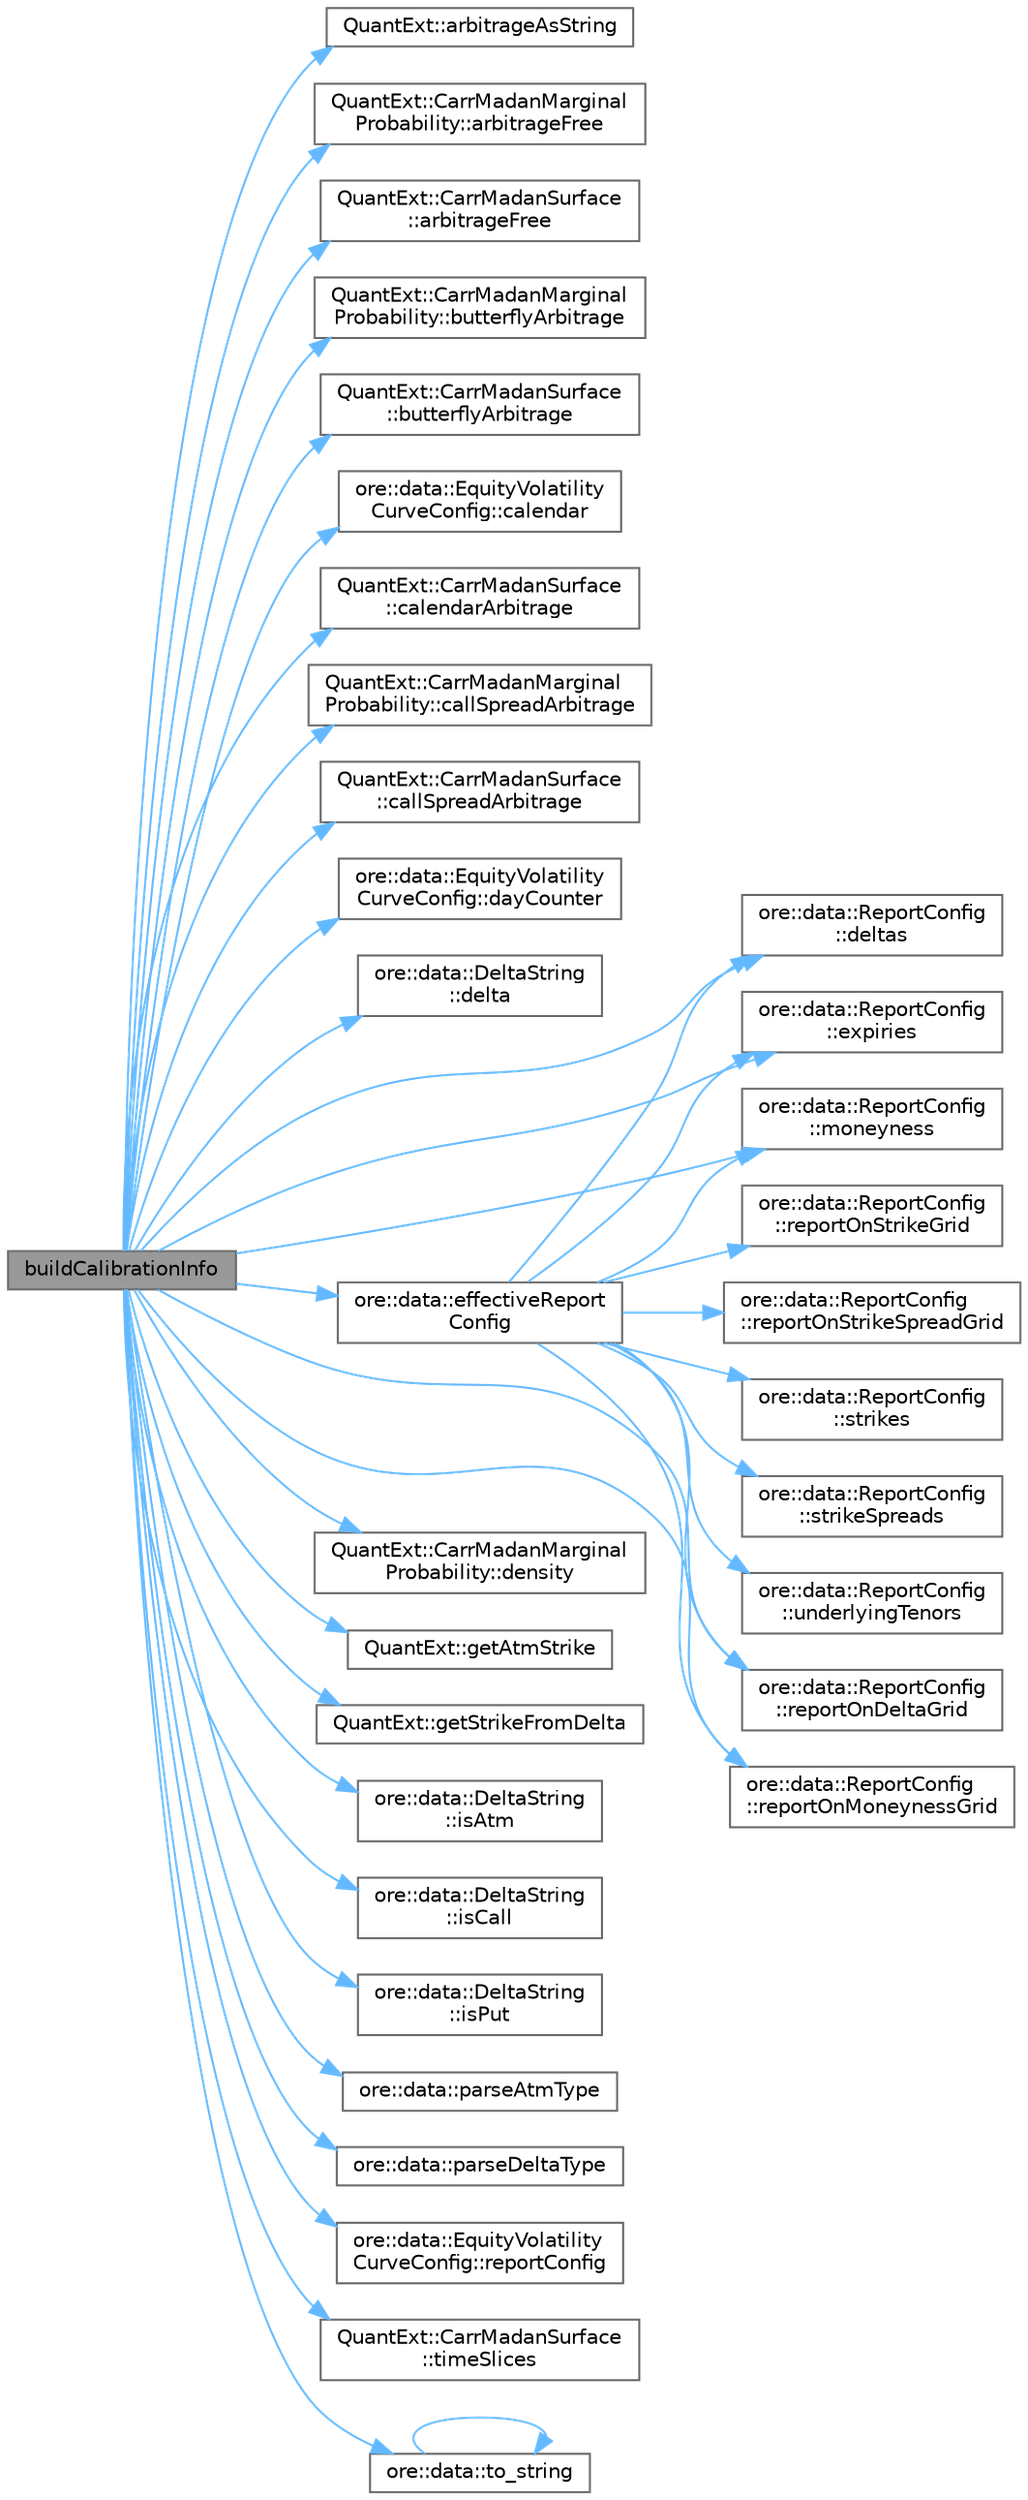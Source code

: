 digraph "buildCalibrationInfo"
{
 // INTERACTIVE_SVG=YES
 // LATEX_PDF_SIZE
  bgcolor="transparent";
  edge [fontname=Helvetica,fontsize=10,labelfontname=Helvetica,labelfontsize=10];
  node [fontname=Helvetica,fontsize=10,shape=box,height=0.2,width=0.4];
  rankdir="LR";
  Node1 [label="buildCalibrationInfo",height=0.2,width=0.4,color="gray40", fillcolor="grey60", style="filled", fontcolor="black",tooltip="Build the calibration info."];
  Node1 -> Node2 [color="steelblue1",style="solid"];
  Node2 [label="QuantExt::arbitrageAsString",height=0.2,width=0.4,color="grey40", fillcolor="white", style="filled",URL="C:/dev/ORE/documentation/QuantExt/doc/quantext.tag$namespace_quant_ext.html#ab389c65095cf5cf8101a6244a48a4102",tooltip=" "];
  Node1 -> Node3 [color="steelblue1",style="solid"];
  Node3 [label="QuantExt::CarrMadanMarginal\lProbability::arbitrageFree",height=0.2,width=0.4,color="grey40", fillcolor="white", style="filled",URL="C:/dev/ORE/documentation/QuantExt/doc/quantext.tag$class_quant_ext_1_1_carr_madan_marginal_probability.html#a2c9e9c3980a73aa98162a2149d7b0604",tooltip=" "];
  Node1 -> Node4 [color="steelblue1",style="solid"];
  Node4 [label="QuantExt::CarrMadanSurface\l::arbitrageFree",height=0.2,width=0.4,color="grey40", fillcolor="white", style="filled",URL="C:/dev/ORE/documentation/QuantExt/doc/quantext.tag$class_quant_ext_1_1_carr_madan_surface.html#a2c9e9c3980a73aa98162a2149d7b0604",tooltip=" "];
  Node1 -> Node5 [color="steelblue1",style="solid"];
  Node5 [label="QuantExt::CarrMadanMarginal\lProbability::butterflyArbitrage",height=0.2,width=0.4,color="grey40", fillcolor="white", style="filled",URL="C:/dev/ORE/documentation/QuantExt/doc/quantext.tag$class_quant_ext_1_1_carr_madan_marginal_probability.html#a050154669e2d6571151716c8e7c0cb34",tooltip=" "];
  Node1 -> Node6 [color="steelblue1",style="solid"];
  Node6 [label="QuantExt::CarrMadanSurface\l::butterflyArbitrage",height=0.2,width=0.4,color="grey40", fillcolor="white", style="filled",URL="C:/dev/ORE/documentation/QuantExt/doc/quantext.tag$class_quant_ext_1_1_carr_madan_surface.html#a08d0363135af67ef063a51bee340d460",tooltip=" "];
  Node1 -> Node7 [color="steelblue1",style="solid"];
  Node7 [label="ore::data::EquityVolatility\lCurveConfig::calendar",height=0.2,width=0.4,color="grey40", fillcolor="white", style="filled",URL="$classore_1_1data_1_1_equity_volatility_curve_config.html#aba3cde563c1010662ce94c1c14bcbd11",tooltip=" "];
  Node1 -> Node8 [color="steelblue1",style="solid"];
  Node8 [label="QuantExt::CarrMadanSurface\l::calendarArbitrage",height=0.2,width=0.4,color="grey40", fillcolor="white", style="filled",URL="C:/dev/ORE/documentation/QuantExt/doc/quantext.tag$class_quant_ext_1_1_carr_madan_surface.html#a367f9077f0c218edcd60507be81bbac6",tooltip=" "];
  Node1 -> Node9 [color="steelblue1",style="solid"];
  Node9 [label="QuantExt::CarrMadanMarginal\lProbability::callSpreadArbitrage",height=0.2,width=0.4,color="grey40", fillcolor="white", style="filled",URL="C:/dev/ORE/documentation/QuantExt/doc/quantext.tag$class_quant_ext_1_1_carr_madan_marginal_probability.html#a8e9a460f12d8d5c9001a36bf087a6a8a",tooltip=" "];
  Node1 -> Node10 [color="steelblue1",style="solid"];
  Node10 [label="QuantExt::CarrMadanSurface\l::callSpreadArbitrage",height=0.2,width=0.4,color="grey40", fillcolor="white", style="filled",URL="C:/dev/ORE/documentation/QuantExt/doc/quantext.tag$class_quant_ext_1_1_carr_madan_surface.html#abdede4413de05babce69513924456c5b",tooltip=" "];
  Node1 -> Node11 [color="steelblue1",style="solid"];
  Node11 [label="ore::data::EquityVolatility\lCurveConfig::dayCounter",height=0.2,width=0.4,color="grey40", fillcolor="white", style="filled",URL="$classore_1_1data_1_1_equity_volatility_curve_config.html#ab59528a5949beca4ed9c060d58605afb",tooltip=" "];
  Node1 -> Node12 [color="steelblue1",style="solid"];
  Node12 [label="ore::data::DeltaString\l::delta",height=0.2,width=0.4,color="grey40", fillcolor="white", style="filled",URL="$classore_1_1data_1_1_delta_string.html#a397f8534c2b3d08642e5040c40426ab7",tooltip=" "];
  Node1 -> Node13 [color="steelblue1",style="solid"];
  Node13 [label="ore::data::ReportConfig\l::deltas",height=0.2,width=0.4,color="grey40", fillcolor="white", style="filled",URL="$classore_1_1data_1_1_report_config.html#a4e7f096baca32e79358e09ada698bdce",tooltip=" "];
  Node1 -> Node14 [color="steelblue1",style="solid"];
  Node14 [label="QuantExt::CarrMadanMarginal\lProbability::density",height=0.2,width=0.4,color="grey40", fillcolor="white", style="filled",URL="C:/dev/ORE/documentation/QuantExt/doc/quantext.tag$class_quant_ext_1_1_carr_madan_marginal_probability.html#ac92c479ebb5da27bcb6cf6f806bd3860",tooltip=" "];
  Node1 -> Node15 [color="steelblue1",style="solid"];
  Node15 [label="ore::data::effectiveReport\lConfig",height=0.2,width=0.4,color="grey40", fillcolor="white", style="filled",URL="$namespaceore_1_1data.html#a5e51bfe798b6a12ac603d4578c144c6b",tooltip=" "];
  Node15 -> Node13 [color="steelblue1",style="solid"];
  Node15 -> Node16 [color="steelblue1",style="solid"];
  Node16 [label="ore::data::ReportConfig\l::expiries",height=0.2,width=0.4,color="grey40", fillcolor="white", style="filled",URL="$classore_1_1data_1_1_report_config.html#a82578f32908fbaf6c03607239312437d",tooltip=" "];
  Node15 -> Node17 [color="steelblue1",style="solid"];
  Node17 [label="ore::data::ReportConfig\l::moneyness",height=0.2,width=0.4,color="grey40", fillcolor="white", style="filled",URL="$classore_1_1data_1_1_report_config.html#aee007654632574a63d04e7c6d0bc048f",tooltip=" "];
  Node15 -> Node18 [color="steelblue1",style="solid"];
  Node18 [label="ore::data::ReportConfig\l::reportOnDeltaGrid",height=0.2,width=0.4,color="grey40", fillcolor="white", style="filled",URL="$classore_1_1data_1_1_report_config.html#a13b426492274e696ee57b64ee0905f8b",tooltip=" "];
  Node15 -> Node19 [color="steelblue1",style="solid"];
  Node19 [label="ore::data::ReportConfig\l::reportOnMoneynessGrid",height=0.2,width=0.4,color="grey40", fillcolor="white", style="filled",URL="$classore_1_1data_1_1_report_config.html#a56ab5896ba11edc3f435cefc0c45085a",tooltip=" "];
  Node15 -> Node20 [color="steelblue1",style="solid"];
  Node20 [label="ore::data::ReportConfig\l::reportOnStrikeGrid",height=0.2,width=0.4,color="grey40", fillcolor="white", style="filled",URL="$classore_1_1data_1_1_report_config.html#a74e55eb606801e93e03464e36edc3954",tooltip=" "];
  Node15 -> Node21 [color="steelblue1",style="solid"];
  Node21 [label="ore::data::ReportConfig\l::reportOnStrikeSpreadGrid",height=0.2,width=0.4,color="grey40", fillcolor="white", style="filled",URL="$classore_1_1data_1_1_report_config.html#a5552ccfe35e93f625d97ce7912182770",tooltip=" "];
  Node15 -> Node22 [color="steelblue1",style="solid"];
  Node22 [label="ore::data::ReportConfig\l::strikes",height=0.2,width=0.4,color="grey40", fillcolor="white", style="filled",URL="$classore_1_1data_1_1_report_config.html#a3e27de23896c5cad96fe8b54be7efbfc",tooltip=" "];
  Node15 -> Node23 [color="steelblue1",style="solid"];
  Node23 [label="ore::data::ReportConfig\l::strikeSpreads",height=0.2,width=0.4,color="grey40", fillcolor="white", style="filled",URL="$classore_1_1data_1_1_report_config.html#af8d226e2763da6112782a272b6bf454b",tooltip=" "];
  Node15 -> Node24 [color="steelblue1",style="solid"];
  Node24 [label="ore::data::ReportConfig\l::underlyingTenors",height=0.2,width=0.4,color="grey40", fillcolor="white", style="filled",URL="$classore_1_1data_1_1_report_config.html#a17329bf807a1070ecbc7e03e3cc94df3",tooltip=" "];
  Node1 -> Node16 [color="steelblue1",style="solid"];
  Node1 -> Node25 [color="steelblue1",style="solid"];
  Node25 [label="QuantExt::getAtmStrike",height=0.2,width=0.4,color="grey40", fillcolor="white", style="filled",URL="C:/dev/ORE/documentation/QuantExt/doc/quantext.tag$namespace_quant_ext.html#a097163251a347e24846dd4f1b569493c",tooltip=" "];
  Node1 -> Node26 [color="steelblue1",style="solid"];
  Node26 [label="QuantExt::getStrikeFromDelta",height=0.2,width=0.4,color="grey40", fillcolor="white", style="filled",URL="C:/dev/ORE/documentation/QuantExt/doc/quantext.tag$namespace_quant_ext.html#afbdda05b0f8c22a55596d604e3c1c652",tooltip=" "];
  Node1 -> Node27 [color="steelblue1",style="solid"];
  Node27 [label="ore::data::DeltaString\l::isAtm",height=0.2,width=0.4,color="grey40", fillcolor="white", style="filled",URL="$classore_1_1data_1_1_delta_string.html#a33677d9992d9935c8dda721c7e90c488",tooltip=" "];
  Node1 -> Node28 [color="steelblue1",style="solid"];
  Node28 [label="ore::data::DeltaString\l::isCall",height=0.2,width=0.4,color="grey40", fillcolor="white", style="filled",URL="$classore_1_1data_1_1_delta_string.html#a24f2d93e33ef1aba7e9b5dbeda088e98",tooltip=" "];
  Node1 -> Node29 [color="steelblue1",style="solid"];
  Node29 [label="ore::data::DeltaString\l::isPut",height=0.2,width=0.4,color="grey40", fillcolor="white", style="filled",URL="$classore_1_1data_1_1_delta_string.html#abd751388e9fe4ca670f88a12a9bf3356",tooltip=" "];
  Node1 -> Node17 [color="steelblue1",style="solid"];
  Node1 -> Node30 [color="steelblue1",style="solid"];
  Node30 [label="ore::data::parseAtmType",height=0.2,width=0.4,color="grey40", fillcolor="white", style="filled",URL="$group__utilities.html#gac646d7e5cbc09cb6e4f094729a07558b",tooltip="Convert text to QuantLib::DeltaVolQuote::AtmType."];
  Node1 -> Node31 [color="steelblue1",style="solid"];
  Node31 [label="ore::data::parseDeltaType",height=0.2,width=0.4,color="grey40", fillcolor="white", style="filled",URL="$group__utilities.html#gafea498a41f014bd2031e10d3df7891a1",tooltip="Convert text to QuantLib::DeltaVolQuote::DeltaType."];
  Node1 -> Node32 [color="steelblue1",style="solid"];
  Node32 [label="ore::data::EquityVolatility\lCurveConfig::reportConfig",height=0.2,width=0.4,color="grey40", fillcolor="white", style="filled",URL="$classore_1_1data_1_1_equity_volatility_curve_config.html#ab7e04e920649365f47da95adf40df527",tooltip=" "];
  Node1 -> Node18 [color="steelblue1",style="solid"];
  Node1 -> Node19 [color="steelblue1",style="solid"];
  Node1 -> Node33 [color="steelblue1",style="solid"];
  Node33 [label="QuantExt::CarrMadanSurface\l::timeSlices",height=0.2,width=0.4,color="grey40", fillcolor="white", style="filled",URL="C:/dev/ORE/documentation/QuantExt/doc/quantext.tag$class_quant_ext_1_1_carr_madan_surface.html#af46a1928b8c0698f1b5208daca238413",tooltip=" "];
  Node1 -> Node34 [color="steelblue1",style="solid"];
  Node34 [label="ore::data::to_string",height=0.2,width=0.4,color="grey40", fillcolor="white", style="filled",URL="$namespaceore_1_1data.html#a86651dfeb5c18ee891f7a4734d8cf455",tooltip=" "];
  Node34 -> Node34 [color="steelblue1",style="solid"];
}
